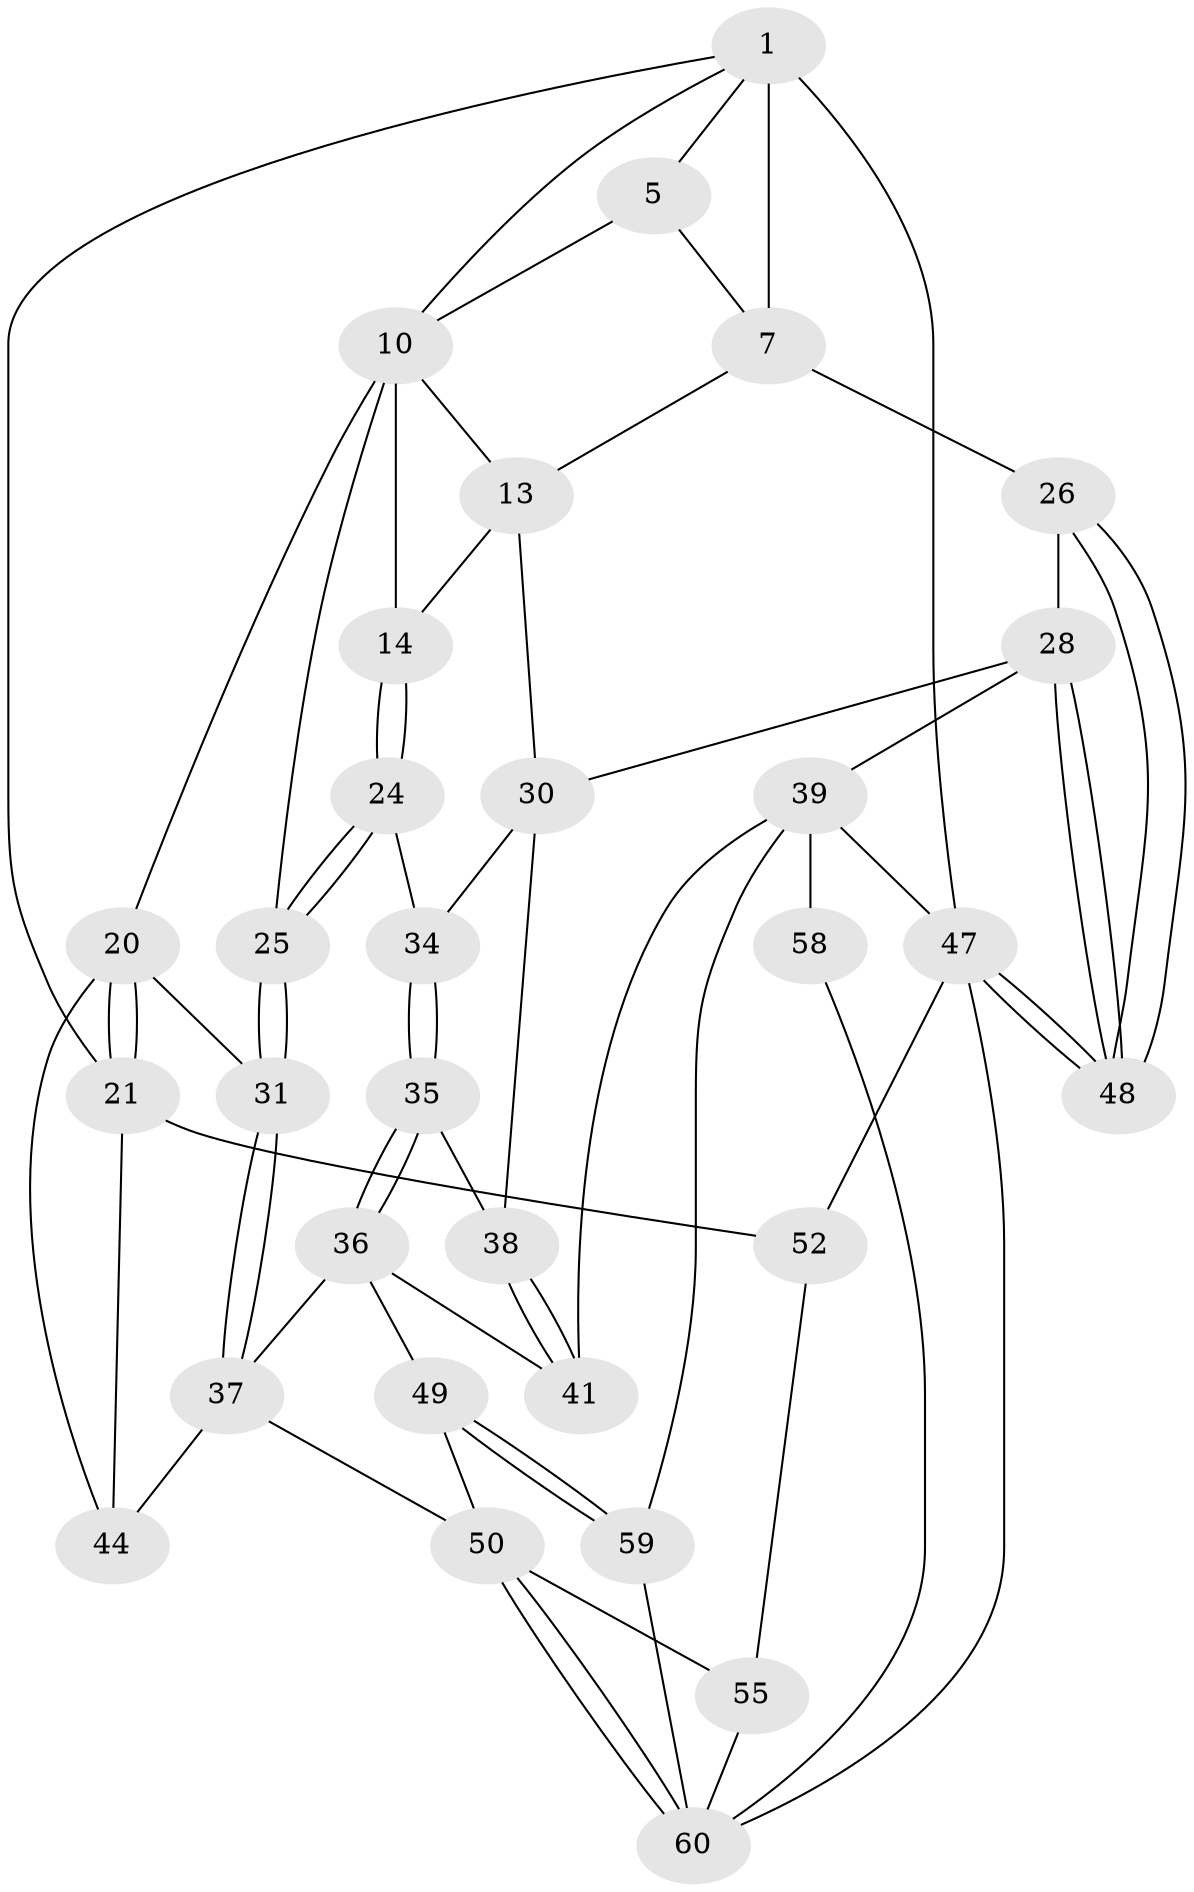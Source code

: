 // original degree distribution, {3: 0.03225806451612903, 5: 0.5806451612903226, 4: 0.20967741935483872, 6: 0.1774193548387097}
// Generated by graph-tools (version 1.1) at 2025/17/03/09/25 04:17:13]
// undirected, 31 vertices, 69 edges
graph export_dot {
graph [start="1"]
  node [color=gray90,style=filled];
  1 [pos="+0.947188933309833+0",super="+2+6"];
  5 [pos="+0.8111976616350611+0",super="+9"];
  7 [pos="+0.8397745563087207+0.2587245349275704",super="+8+23"];
  10 [pos="+0.2432176837065592+0.029293342650360564",super="+11+19"];
  13 [pos="+0.6786613046658504+0.31672998010933356",super="+17"];
  14 [pos="+0.5597689996201216+0.33117164143809585",super="+15"];
  20 [pos="+0.09369668803699933+0.41653490837374",super="+32"];
  21 [pos="+0+0.4742123225932113",super="+45"];
  24 [pos="+0.4848088702428457+0.4550273498148074"];
  25 [pos="+0.37852224814249136+0.43744922304379835"];
  26 [pos="+1+0.46117947943006693",super="+27"];
  28 [pos="+0.8900290364643413+0.6070303718970357",super="+29"];
  30 [pos="+0.6944328642086461+0.37912415939763244",super="+33"];
  31 [pos="+0.35339469474559304+0.4861707144595774"];
  34 [pos="+0.5118750580853516+0.470412861517092"];
  35 [pos="+0.515830431316733+0.5258268222973583"];
  36 [pos="+0.44230542074099005+0.6210307506348394",super="+43"];
  37 [pos="+0.370239972100119+0.5222450174010209",super="+46"];
  38 [pos="+0.5879575930230927+0.5348682857994589"];
  39 [pos="+0.7850443846287456+0.6517488598084322",super="+40+54"];
  41 [pos="+0.6090332672685957+0.6716031190237599",super="+42"];
  44 [pos="+0.19749854131372566+0.6747316182897847"];
  47 [pos="+1+1",super="+53"];
  48 [pos="+1+0.6067411185373459"];
  49 [pos="+0.4351428577923215+0.7595664807721716"];
  50 [pos="+0.3098837053651079+0.7553389272615173",super="+51"];
  52 [pos="+0+0.9734858070178611"];
  55 [pos="+0.23646364177541282+0.8009071796179416"];
  58 [pos="+0.861512994505504+1"];
  59 [pos="+0.4763264753067818+0.9018725943254218"];
  60 [pos="+0.20835364073457271+1",super="+62+61"];
  1 -- 5;
  1 -- 10;
  1 -- 47 [weight=2];
  1 -- 21;
  1 -- 7 [weight=2];
  5 -- 7;
  5 -- 10;
  7 -- 26 [weight=2];
  7 -- 13;
  10 -- 13;
  10 -- 14 [weight=2];
  10 -- 25;
  10 -- 20;
  13 -- 14;
  13 -- 30;
  14 -- 24;
  14 -- 24;
  20 -- 21;
  20 -- 21;
  20 -- 44;
  20 -- 31;
  21 -- 44;
  21 -- 52;
  24 -- 25;
  24 -- 25;
  24 -- 34;
  25 -- 31;
  25 -- 31;
  26 -- 48;
  26 -- 48;
  26 -- 28;
  28 -- 48;
  28 -- 48;
  28 -- 30;
  28 -- 39;
  30 -- 38;
  30 -- 34;
  31 -- 37;
  31 -- 37;
  34 -- 35;
  34 -- 35;
  35 -- 36;
  35 -- 36;
  35 -- 38;
  36 -- 37;
  36 -- 41;
  36 -- 49;
  37 -- 44;
  37 -- 50;
  38 -- 41;
  38 -- 41;
  39 -- 58 [weight=2];
  39 -- 41 [weight=2];
  39 -- 59;
  39 -- 47;
  47 -- 48;
  47 -- 48;
  47 -- 52;
  47 -- 60;
  49 -- 50;
  49 -- 59;
  49 -- 59;
  50 -- 60;
  50 -- 60;
  50 -- 55;
  52 -- 55;
  55 -- 60;
  58 -- 60;
  59 -- 60;
}
